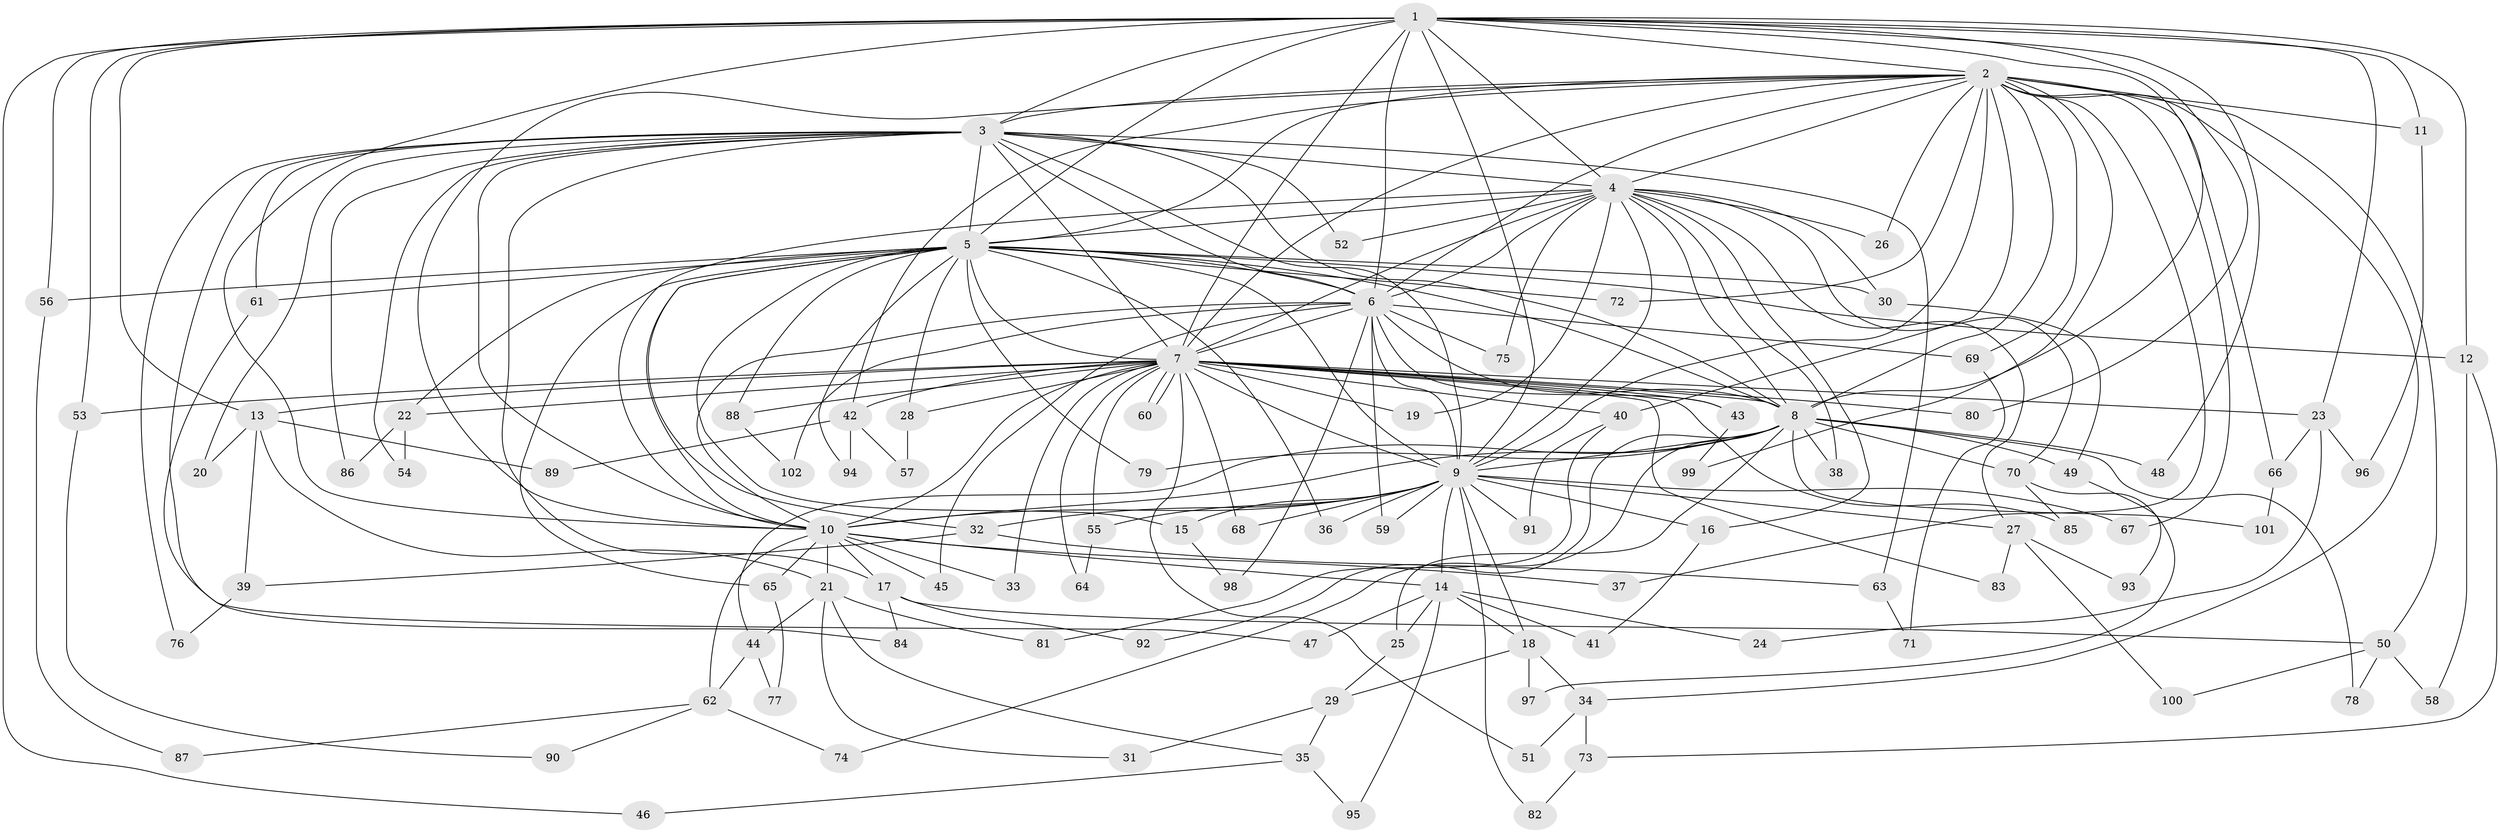 // coarse degree distribution, {11: 0.025, 30: 0.025, 17: 0.05, 8: 0.025, 3: 0.2, 4: 0.125, 6: 0.05, 7: 0.025, 5: 0.05, 2: 0.375, 1: 0.05}
// Generated by graph-tools (version 1.1) at 2025/17/03/04/25 18:17:56]
// undirected, 102 vertices, 229 edges
graph export_dot {
graph [start="1"]
  node [color=gray90,style=filled];
  1;
  2;
  3;
  4;
  5;
  6;
  7;
  8;
  9;
  10;
  11;
  12;
  13;
  14;
  15;
  16;
  17;
  18;
  19;
  20;
  21;
  22;
  23;
  24;
  25;
  26;
  27;
  28;
  29;
  30;
  31;
  32;
  33;
  34;
  35;
  36;
  37;
  38;
  39;
  40;
  41;
  42;
  43;
  44;
  45;
  46;
  47;
  48;
  49;
  50;
  51;
  52;
  53;
  54;
  55;
  56;
  57;
  58;
  59;
  60;
  61;
  62;
  63;
  64;
  65;
  66;
  67;
  68;
  69;
  70;
  71;
  72;
  73;
  74;
  75;
  76;
  77;
  78;
  79;
  80;
  81;
  82;
  83;
  84;
  85;
  86;
  87;
  88;
  89;
  90;
  91;
  92;
  93;
  94;
  95;
  96;
  97;
  98;
  99;
  100;
  101;
  102;
  1 -- 2;
  1 -- 3;
  1 -- 4;
  1 -- 5;
  1 -- 6;
  1 -- 7;
  1 -- 8;
  1 -- 9;
  1 -- 10;
  1 -- 11;
  1 -- 12;
  1 -- 13;
  1 -- 23;
  1 -- 46;
  1 -- 48;
  1 -- 53;
  1 -- 56;
  1 -- 80;
  2 -- 3;
  2 -- 4;
  2 -- 5;
  2 -- 6;
  2 -- 7;
  2 -- 8;
  2 -- 9;
  2 -- 10;
  2 -- 11;
  2 -- 26;
  2 -- 34;
  2 -- 37;
  2 -- 40;
  2 -- 42;
  2 -- 50;
  2 -- 66;
  2 -- 67;
  2 -- 69;
  2 -- 72;
  2 -- 99;
  3 -- 4;
  3 -- 5;
  3 -- 6;
  3 -- 7;
  3 -- 8;
  3 -- 9;
  3 -- 10;
  3 -- 17;
  3 -- 20;
  3 -- 47;
  3 -- 52;
  3 -- 54;
  3 -- 61;
  3 -- 63;
  3 -- 76;
  3 -- 86;
  4 -- 5;
  4 -- 6;
  4 -- 7;
  4 -- 8;
  4 -- 9;
  4 -- 10;
  4 -- 16;
  4 -- 19;
  4 -- 26;
  4 -- 27;
  4 -- 30;
  4 -- 38;
  4 -- 52;
  4 -- 70;
  4 -- 75;
  5 -- 6;
  5 -- 7;
  5 -- 8;
  5 -- 9;
  5 -- 10;
  5 -- 12;
  5 -- 15;
  5 -- 22;
  5 -- 28;
  5 -- 30;
  5 -- 32;
  5 -- 36;
  5 -- 56;
  5 -- 61;
  5 -- 65;
  5 -- 72;
  5 -- 79;
  5 -- 88;
  5 -- 94;
  6 -- 7;
  6 -- 8;
  6 -- 9;
  6 -- 10;
  6 -- 43;
  6 -- 45;
  6 -- 59;
  6 -- 69;
  6 -- 75;
  6 -- 98;
  6 -- 102;
  7 -- 8;
  7 -- 9;
  7 -- 10;
  7 -- 13;
  7 -- 19;
  7 -- 22;
  7 -- 23;
  7 -- 28;
  7 -- 33;
  7 -- 40;
  7 -- 42;
  7 -- 43;
  7 -- 51;
  7 -- 53;
  7 -- 55;
  7 -- 60;
  7 -- 60;
  7 -- 64;
  7 -- 68;
  7 -- 80;
  7 -- 83;
  7 -- 85;
  7 -- 88;
  8 -- 9;
  8 -- 10;
  8 -- 25;
  8 -- 38;
  8 -- 44;
  8 -- 48;
  8 -- 49;
  8 -- 70;
  8 -- 74;
  8 -- 78;
  8 -- 79;
  8 -- 92;
  8 -- 101;
  9 -- 10;
  9 -- 14;
  9 -- 15;
  9 -- 16;
  9 -- 18;
  9 -- 27;
  9 -- 32;
  9 -- 36;
  9 -- 55;
  9 -- 59;
  9 -- 67;
  9 -- 68;
  9 -- 82;
  9 -- 91;
  10 -- 14;
  10 -- 17;
  10 -- 21;
  10 -- 33;
  10 -- 37;
  10 -- 45;
  10 -- 62;
  10 -- 65;
  11 -- 96;
  12 -- 58;
  12 -- 73;
  13 -- 20;
  13 -- 21;
  13 -- 39;
  13 -- 89;
  14 -- 18;
  14 -- 24;
  14 -- 25;
  14 -- 41;
  14 -- 47;
  14 -- 95;
  15 -- 98;
  16 -- 41;
  17 -- 50;
  17 -- 84;
  17 -- 92;
  18 -- 29;
  18 -- 34;
  18 -- 97;
  21 -- 31;
  21 -- 35;
  21 -- 44;
  21 -- 81;
  22 -- 54;
  22 -- 86;
  23 -- 24;
  23 -- 66;
  23 -- 96;
  25 -- 29;
  27 -- 83;
  27 -- 93;
  27 -- 100;
  28 -- 57;
  29 -- 31;
  29 -- 35;
  30 -- 49;
  32 -- 39;
  32 -- 63;
  34 -- 51;
  34 -- 73;
  35 -- 46;
  35 -- 95;
  39 -- 76;
  40 -- 81;
  40 -- 91;
  42 -- 57;
  42 -- 89;
  42 -- 94;
  43 -- 99;
  44 -- 62;
  44 -- 77;
  49 -- 93;
  50 -- 58;
  50 -- 78;
  50 -- 100;
  53 -- 90;
  55 -- 64;
  56 -- 87;
  61 -- 84;
  62 -- 74;
  62 -- 87;
  62 -- 90;
  63 -- 71;
  65 -- 77;
  66 -- 101;
  69 -- 71;
  70 -- 85;
  70 -- 97;
  73 -- 82;
  88 -- 102;
}

